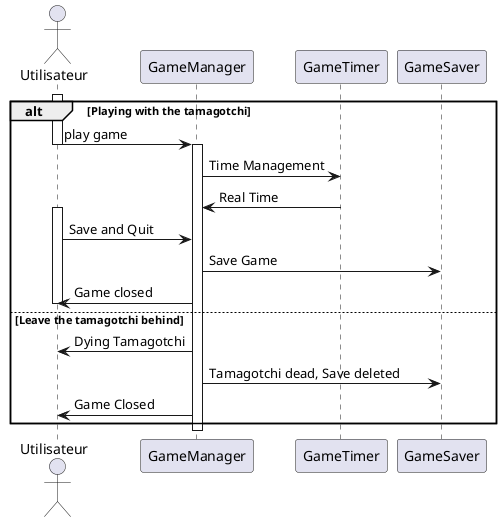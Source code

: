 	
@startuml game manager
/' Guide : https://plantuml.com/en/sequence-diagram '/

/'Connection au jeu et reccupération'/
    Actor Utilisateur


alt Playing with the tamagotchi

    activate Utilisateur


    Utilisateur -> GameManager : play game
    
    deactivate Utilisateur

    activate GameManager

    GameManager -> GameTimer : Time Management

    GameTimer -> GameManager : Real Time

    activate Utilisateur

    Utilisateur -> GameManager : Save and Quit

    GameManager -> GameSaver : Save Game

    GameManager -> Utilisateur : Game closed

    deactivate Utilisateur

else Leave the tamagotchi behind



    GameManager -> Utilisateur : Dying Tamagotchi

    GameManager -> GameSaver : Tamagotchi dead, Save deleted

    GameManager -> Utilisateur : Game Closed
end

    deactivate GameManager



    


@enduml